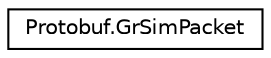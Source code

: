 digraph "Graphical Class Hierarchy"
{
 // INTERACTIVE_SVG=YES
  edge [fontname="Helvetica",fontsize="10",labelfontname="Helvetica",labelfontsize="10"];
  node [fontname="Helvetica",fontsize="10",shape=record];
  rankdir="LR";
  Node1 [label="Protobuf.GrSimPacket",height=0.2,width=0.4,color="black", fillcolor="white", style="filled",URL="$db/d46/class_protobuf_1_1_gr_sim_packet.html"];
}
